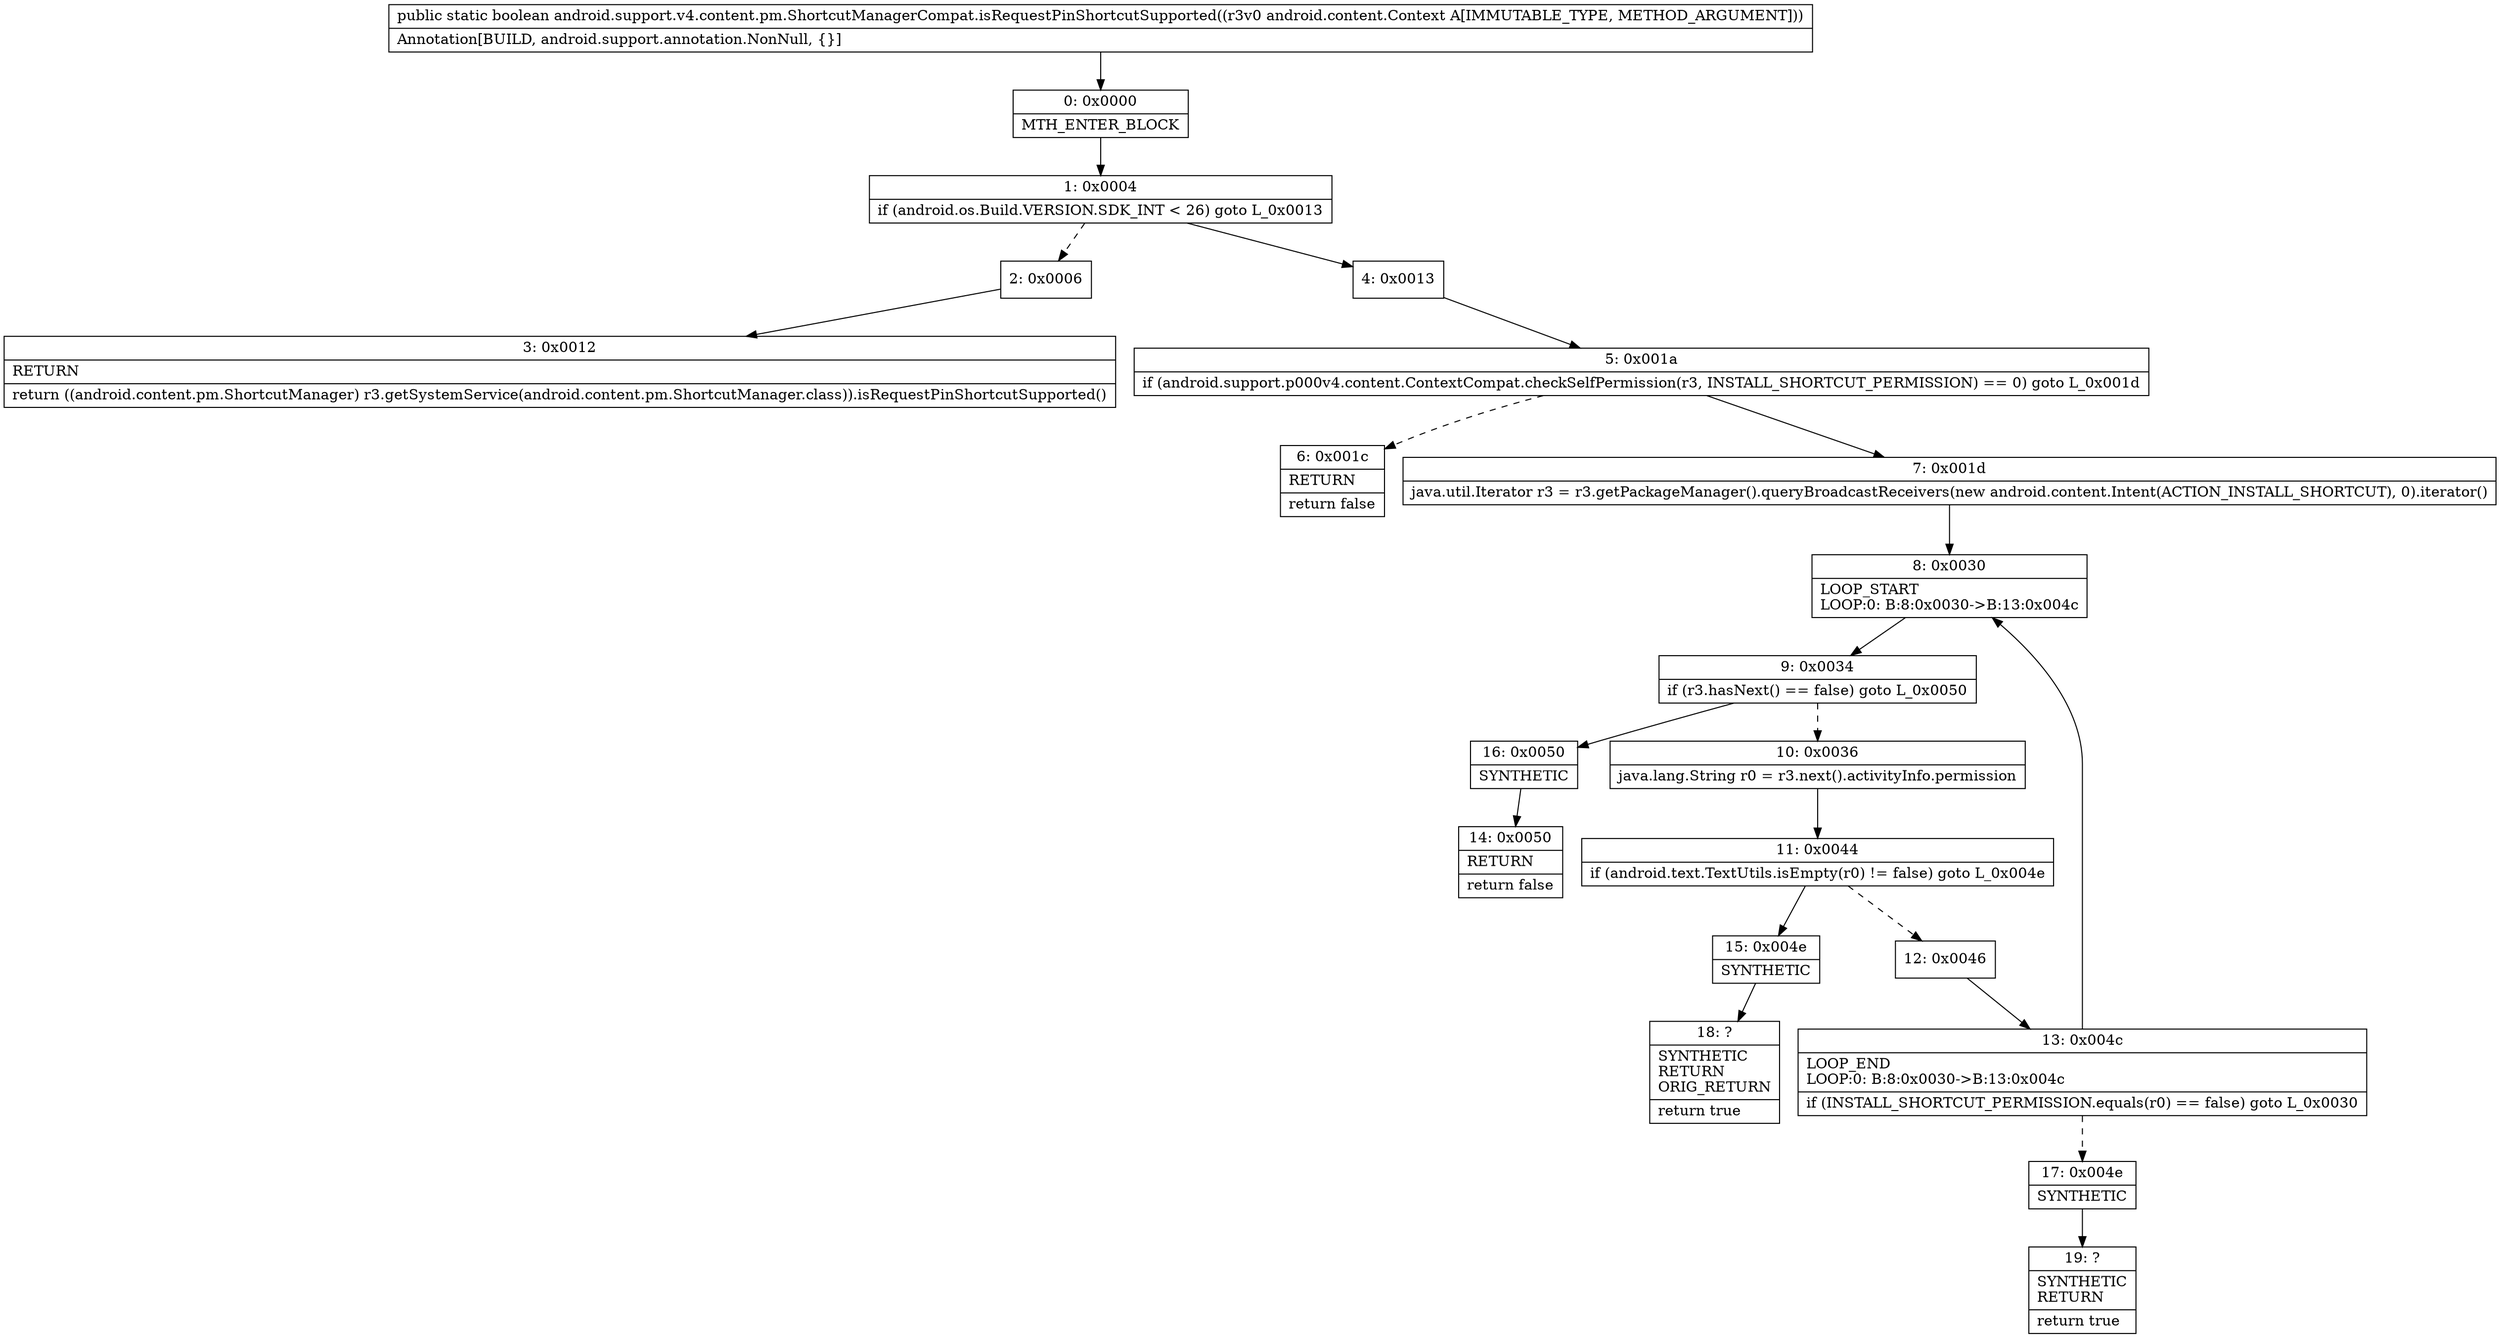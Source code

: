 digraph "CFG forandroid.support.v4.content.pm.ShortcutManagerCompat.isRequestPinShortcutSupported(Landroid\/content\/Context;)Z" {
Node_0 [shape=record,label="{0\:\ 0x0000|MTH_ENTER_BLOCK\l}"];
Node_1 [shape=record,label="{1\:\ 0x0004|if (android.os.Build.VERSION.SDK_INT \< 26) goto L_0x0013\l}"];
Node_2 [shape=record,label="{2\:\ 0x0006}"];
Node_3 [shape=record,label="{3\:\ 0x0012|RETURN\l|return ((android.content.pm.ShortcutManager) r3.getSystemService(android.content.pm.ShortcutManager.class)).isRequestPinShortcutSupported()\l}"];
Node_4 [shape=record,label="{4\:\ 0x0013}"];
Node_5 [shape=record,label="{5\:\ 0x001a|if (android.support.p000v4.content.ContextCompat.checkSelfPermission(r3, INSTALL_SHORTCUT_PERMISSION) == 0) goto L_0x001d\l}"];
Node_6 [shape=record,label="{6\:\ 0x001c|RETURN\l|return false\l}"];
Node_7 [shape=record,label="{7\:\ 0x001d|java.util.Iterator r3 = r3.getPackageManager().queryBroadcastReceivers(new android.content.Intent(ACTION_INSTALL_SHORTCUT), 0).iterator()\l}"];
Node_8 [shape=record,label="{8\:\ 0x0030|LOOP_START\lLOOP:0: B:8:0x0030\-\>B:13:0x004c\l}"];
Node_9 [shape=record,label="{9\:\ 0x0034|if (r3.hasNext() == false) goto L_0x0050\l}"];
Node_10 [shape=record,label="{10\:\ 0x0036|java.lang.String r0 = r3.next().activityInfo.permission\l}"];
Node_11 [shape=record,label="{11\:\ 0x0044|if (android.text.TextUtils.isEmpty(r0) != false) goto L_0x004e\l}"];
Node_12 [shape=record,label="{12\:\ 0x0046}"];
Node_13 [shape=record,label="{13\:\ 0x004c|LOOP_END\lLOOP:0: B:8:0x0030\-\>B:13:0x004c\l|if (INSTALL_SHORTCUT_PERMISSION.equals(r0) == false) goto L_0x0030\l}"];
Node_14 [shape=record,label="{14\:\ 0x0050|RETURN\l|return false\l}"];
Node_15 [shape=record,label="{15\:\ 0x004e|SYNTHETIC\l}"];
Node_16 [shape=record,label="{16\:\ 0x0050|SYNTHETIC\l}"];
Node_17 [shape=record,label="{17\:\ 0x004e|SYNTHETIC\l}"];
Node_18 [shape=record,label="{18\:\ ?|SYNTHETIC\lRETURN\lORIG_RETURN\l|return true\l}"];
Node_19 [shape=record,label="{19\:\ ?|SYNTHETIC\lRETURN\l|return true\l}"];
MethodNode[shape=record,label="{public static boolean android.support.v4.content.pm.ShortcutManagerCompat.isRequestPinShortcutSupported((r3v0 android.content.Context A[IMMUTABLE_TYPE, METHOD_ARGUMENT]))  | Annotation[BUILD, android.support.annotation.NonNull, \{\}]\l}"];
MethodNode -> Node_0;
Node_0 -> Node_1;
Node_1 -> Node_2[style=dashed];
Node_1 -> Node_4;
Node_2 -> Node_3;
Node_4 -> Node_5;
Node_5 -> Node_6[style=dashed];
Node_5 -> Node_7;
Node_7 -> Node_8;
Node_8 -> Node_9;
Node_9 -> Node_10[style=dashed];
Node_9 -> Node_16;
Node_10 -> Node_11;
Node_11 -> Node_12[style=dashed];
Node_11 -> Node_15;
Node_12 -> Node_13;
Node_13 -> Node_8;
Node_13 -> Node_17[style=dashed];
Node_15 -> Node_18;
Node_16 -> Node_14;
Node_17 -> Node_19;
}

